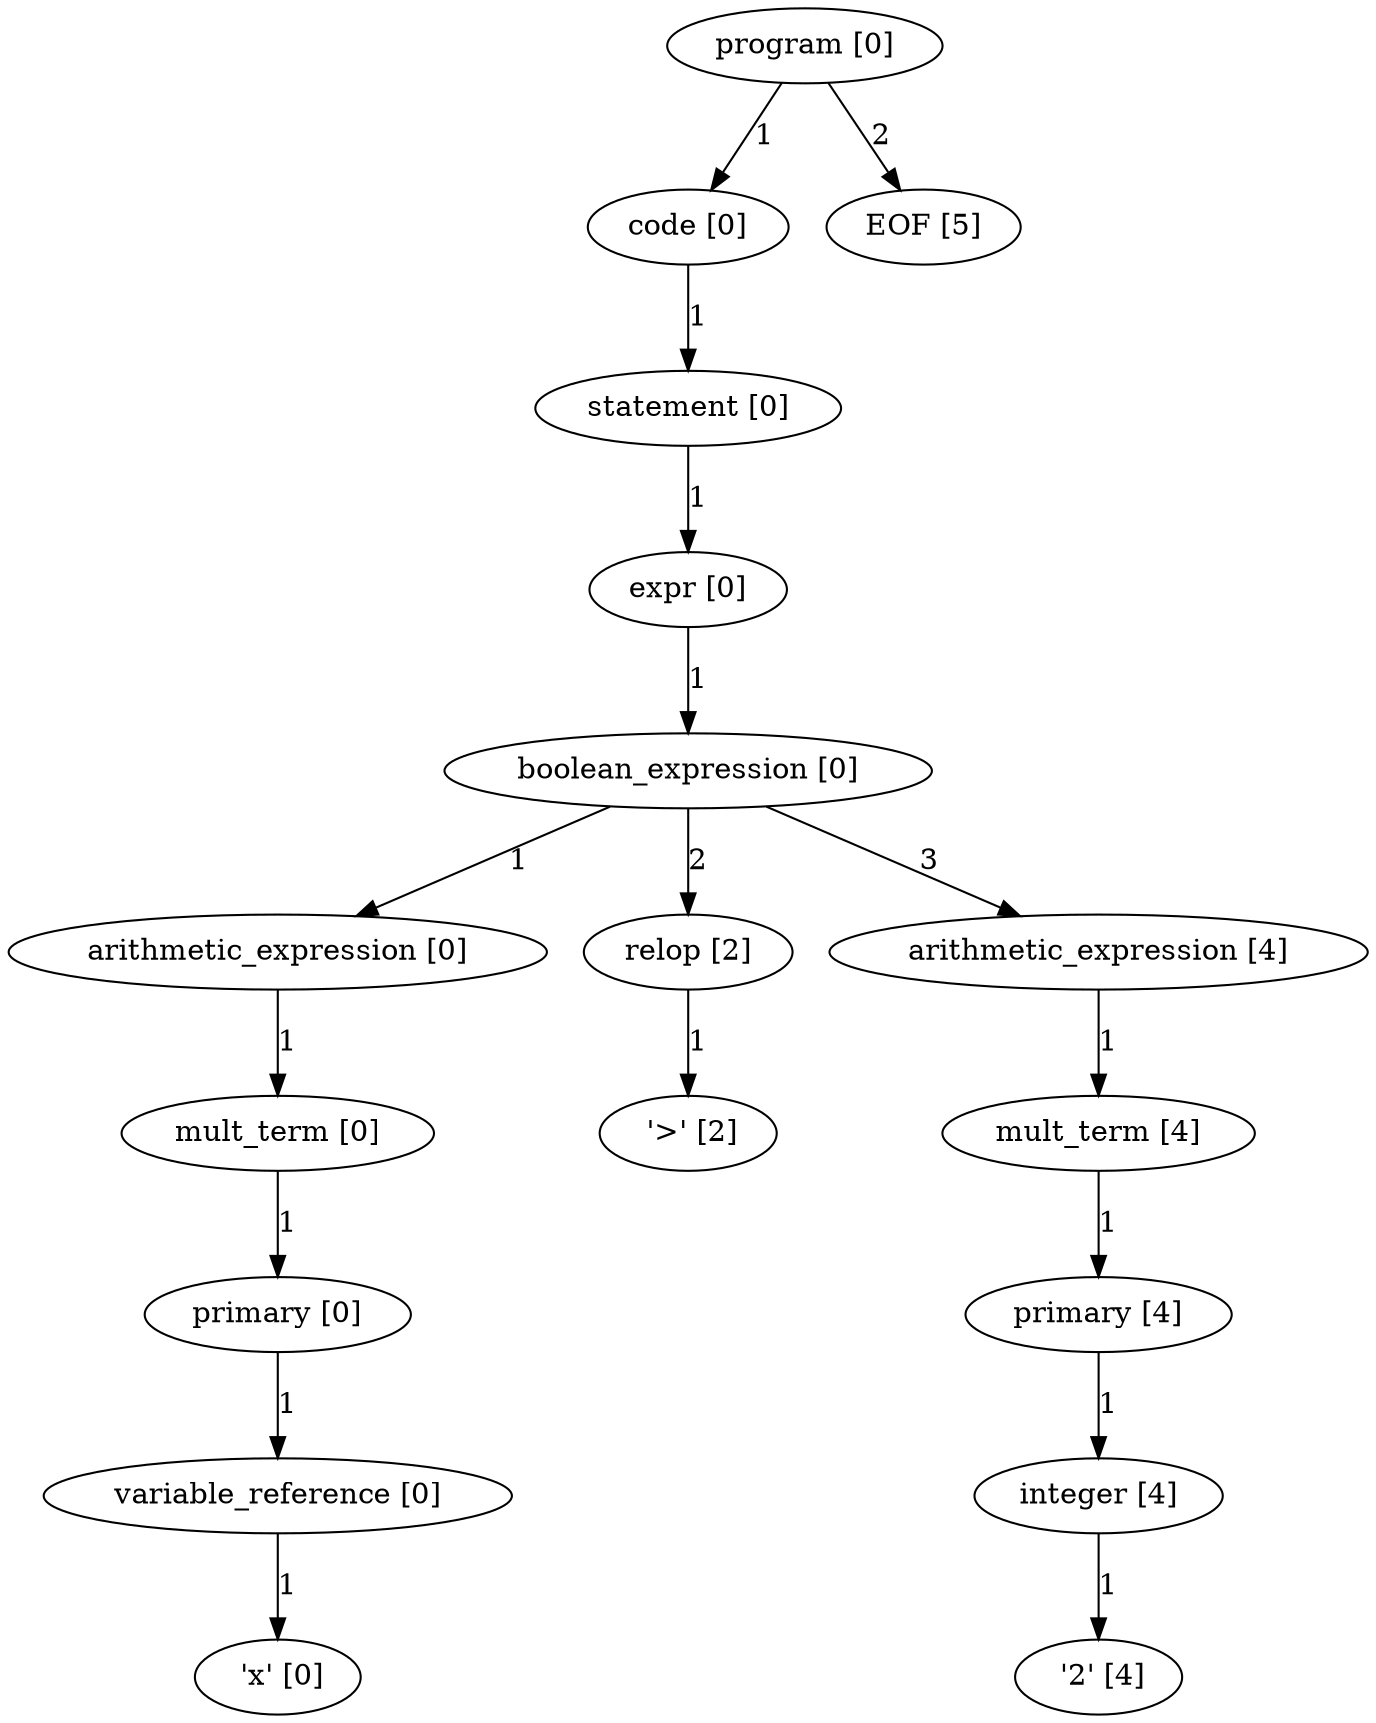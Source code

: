 digraph arpeggio_graph {
2516811828160 [label="program [0]"];
2516811828160->2516811828032 [label="1"]

2516811828032 [label="code [0]"];
2516811828032->2516811827776 [label="1"]

2516811827776 [label="statement [0]"];
2516811827776->2516811827648 [label="1"]

2516811827648 [label="expr [0]"];
2516811827648->2516811826880 [label="1"]

2516811826880 [label="boolean_expression [0]"];
2516811826880->2516811827392 [label="1"]

2516811827392 [label="arithmetic_expression [0]"];
2516811827392->2516811827264 [label="1"]

2516811827264 [label="mult_term [0]"];
2516811827264->2516811827136 [label="1"]

2516811827136 [label="primary [0]"];
2516811827136->2516811827008 [label="1"]

2516811827008 [label="variable_reference [0]"];
2516811827008->2516812096336 [label="1"]

2516812096336 [label=" 'x' [0]"];
2516811826880->2516811827520 [label="2"]

2516811827520 [label="relop [2]"];
2516811827520->2516812096448 [label="1"]

2516812096448 [label=" '>' [2]"];
2516811826880->2516811826496 [label="3"]

2516811826496 [label="arithmetic_expression [4]"];
2516811826496->2516811826624 [label="1"]

2516811826624 [label="mult_term [4]"];
2516811826624->2516811826752 [label="1"]

2516811826752 [label="primary [4]"];
2516811826752->2516811826112 [label="1"]

2516811826112 [label="integer [4]"];
2516811826112->2516812095552 [label="1"]

2516812095552 [label=" '2' [4]"];
2516811828160->2516812096112 [label="2"]

2516812096112 [label="EOF [5]"];
}